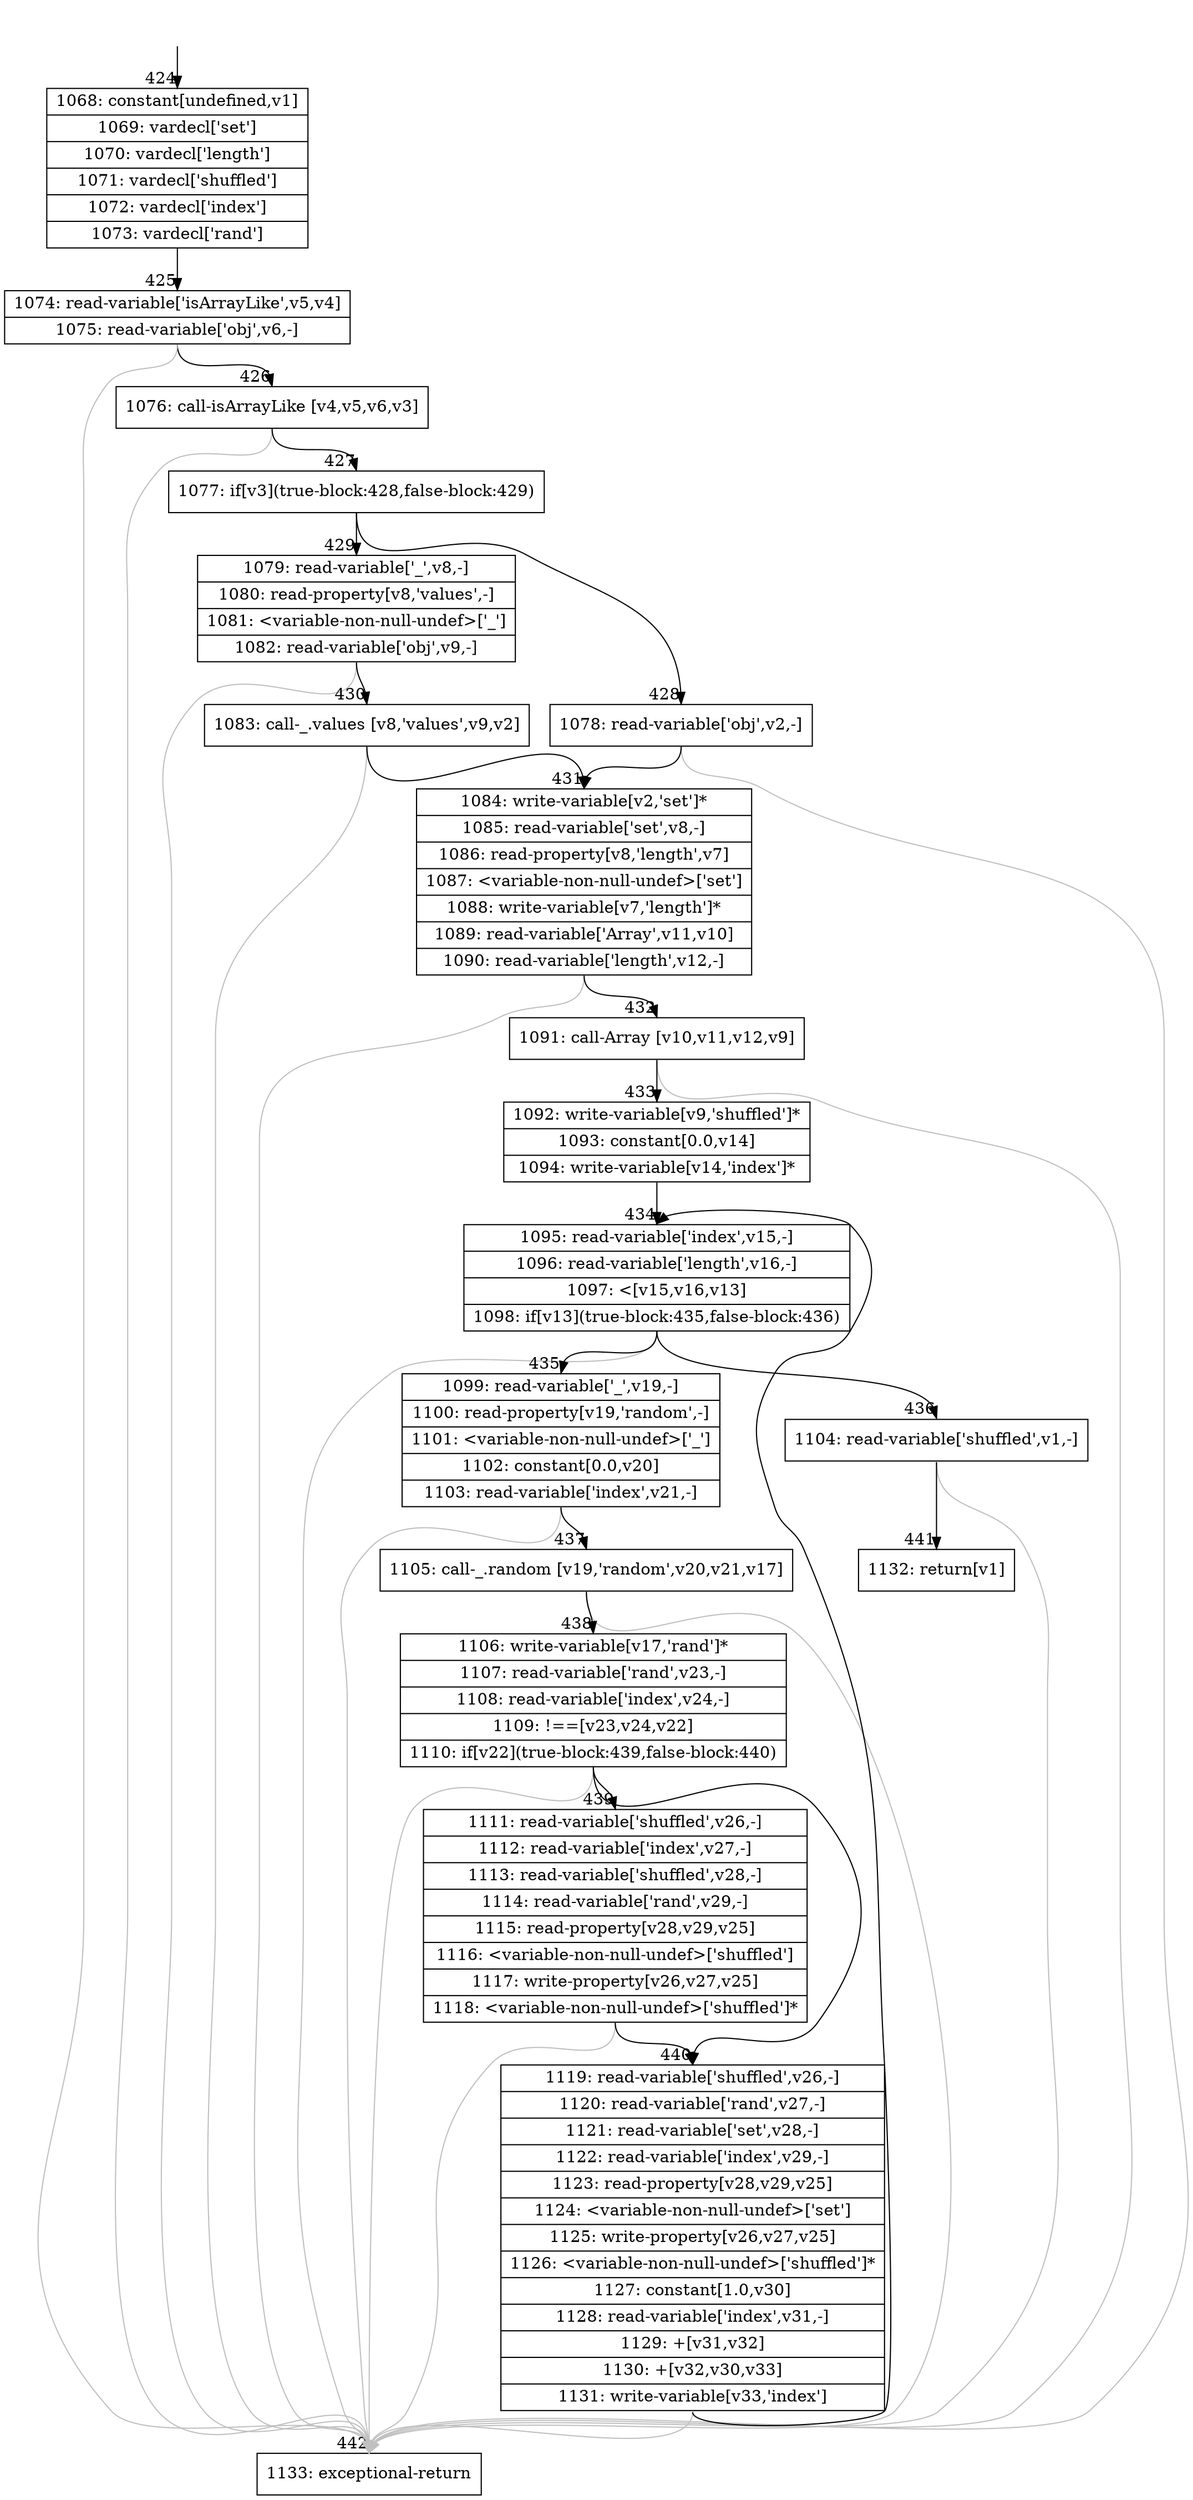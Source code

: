 digraph {
rankdir="TD"
BB_entry39[shape=none,label=""];
BB_entry39 -> BB424 [tailport=s, headport=n, headlabel="    424"]
BB424 [shape=record label="{1068: constant[undefined,v1]|1069: vardecl['set']|1070: vardecl['length']|1071: vardecl['shuffled']|1072: vardecl['index']|1073: vardecl['rand']}" ] 
BB424 -> BB425 [tailport=s, headport=n, headlabel="      425"]
BB425 [shape=record label="{1074: read-variable['isArrayLike',v5,v4]|1075: read-variable['obj',v6,-]}" ] 
BB425 -> BB426 [tailport=s, headport=n, headlabel="      426"]
BB425 -> BB442 [tailport=s, headport=n, color=gray, headlabel="      442"]
BB426 [shape=record label="{1076: call-isArrayLike [v4,v5,v6,v3]}" ] 
BB426 -> BB427 [tailport=s, headport=n, headlabel="      427"]
BB426 -> BB442 [tailport=s, headport=n, color=gray]
BB427 [shape=record label="{1077: if[v3](true-block:428,false-block:429)}" ] 
BB427 -> BB428 [tailport=s, headport=n, headlabel="      428"]
BB427 -> BB429 [tailport=s, headport=n, headlabel="      429"]
BB428 [shape=record label="{1078: read-variable['obj',v2,-]}" ] 
BB428 -> BB431 [tailport=s, headport=n, headlabel="      431"]
BB428 -> BB442 [tailport=s, headport=n, color=gray]
BB429 [shape=record label="{1079: read-variable['_',v8,-]|1080: read-property[v8,'values',-]|1081: \<variable-non-null-undef\>['_']|1082: read-variable['obj',v9,-]}" ] 
BB429 -> BB430 [tailport=s, headport=n, headlabel="      430"]
BB429 -> BB442 [tailport=s, headport=n, color=gray]
BB430 [shape=record label="{1083: call-_.values [v8,'values',v9,v2]}" ] 
BB430 -> BB431 [tailport=s, headport=n]
BB430 -> BB442 [tailport=s, headport=n, color=gray]
BB431 [shape=record label="{1084: write-variable[v2,'set']*|1085: read-variable['set',v8,-]|1086: read-property[v8,'length',v7]|1087: \<variable-non-null-undef\>['set']|1088: write-variable[v7,'length']*|1089: read-variable['Array',v11,v10]|1090: read-variable['length',v12,-]}" ] 
BB431 -> BB432 [tailport=s, headport=n, headlabel="      432"]
BB431 -> BB442 [tailport=s, headport=n, color=gray]
BB432 [shape=record label="{1091: call-Array [v10,v11,v12,v9]}" ] 
BB432 -> BB433 [tailport=s, headport=n, headlabel="      433"]
BB432 -> BB442 [tailport=s, headport=n, color=gray]
BB433 [shape=record label="{1092: write-variable[v9,'shuffled']*|1093: constant[0.0,v14]|1094: write-variable[v14,'index']*}" ] 
BB433 -> BB434 [tailport=s, headport=n, headlabel="      434"]
BB434 [shape=record label="{1095: read-variable['index',v15,-]|1096: read-variable['length',v16,-]|1097: \<[v15,v16,v13]|1098: if[v13](true-block:435,false-block:436)}" ] 
BB434 -> BB435 [tailport=s, headport=n, headlabel="      435"]
BB434 -> BB436 [tailport=s, headport=n, headlabel="      436"]
BB434 -> BB442 [tailport=s, headport=n, color=gray]
BB435 [shape=record label="{1099: read-variable['_',v19,-]|1100: read-property[v19,'random',-]|1101: \<variable-non-null-undef\>['_']|1102: constant[0.0,v20]|1103: read-variable['index',v21,-]}" ] 
BB435 -> BB437 [tailport=s, headport=n, headlabel="      437"]
BB435 -> BB442 [tailport=s, headport=n, color=gray]
BB436 [shape=record label="{1104: read-variable['shuffled',v1,-]}" ] 
BB436 -> BB441 [tailport=s, headport=n, headlabel="      441"]
BB436 -> BB442 [tailport=s, headport=n, color=gray]
BB437 [shape=record label="{1105: call-_.random [v19,'random',v20,v21,v17]}" ] 
BB437 -> BB438 [tailport=s, headport=n, headlabel="      438"]
BB437 -> BB442 [tailport=s, headport=n, color=gray]
BB438 [shape=record label="{1106: write-variable[v17,'rand']*|1107: read-variable['rand',v23,-]|1108: read-variable['index',v24,-]|1109: !==[v23,v24,v22]|1110: if[v22](true-block:439,false-block:440)}" ] 
BB438 -> BB439 [tailport=s, headport=n, headlabel="      439"]
BB438 -> BB440 [tailport=s, headport=n, headlabel="      440"]
BB438 -> BB442 [tailport=s, headport=n, color=gray]
BB439 [shape=record label="{1111: read-variable['shuffled',v26,-]|1112: read-variable['index',v27,-]|1113: read-variable['shuffled',v28,-]|1114: read-variable['rand',v29,-]|1115: read-property[v28,v29,v25]|1116: \<variable-non-null-undef\>['shuffled']|1117: write-property[v26,v27,v25]|1118: \<variable-non-null-undef\>['shuffled']*}" ] 
BB439 -> BB440 [tailport=s, headport=n]
BB439 -> BB442 [tailport=s, headport=n, color=gray]
BB440 [shape=record label="{1119: read-variable['shuffled',v26,-]|1120: read-variable['rand',v27,-]|1121: read-variable['set',v28,-]|1122: read-variable['index',v29,-]|1123: read-property[v28,v29,v25]|1124: \<variable-non-null-undef\>['set']|1125: write-property[v26,v27,v25]|1126: \<variable-non-null-undef\>['shuffled']*|1127: constant[1.0,v30]|1128: read-variable['index',v31,-]|1129: +[v31,v32]|1130: +[v32,v30,v33]|1131: write-variable[v33,'index']}" ] 
BB440 -> BB434 [tailport=s, headport=n]
BB440 -> BB442 [tailport=s, headport=n, color=gray]
BB441 [shape=record label="{1132: return[v1]}" ] 
BB442 [shape=record label="{1133: exceptional-return}" ] 
//#$~ 359
}

